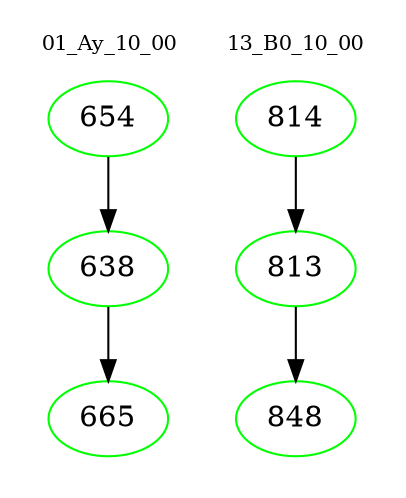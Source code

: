 digraph{
subgraph cluster_0 {
color = white
label = "01_Ay_10_00";
fontsize=10;
T0_654 [label="654", color="green"]
T0_654 -> T0_638 [color="black"]
T0_638 [label="638", color="green"]
T0_638 -> T0_665 [color="black"]
T0_665 [label="665", color="green"]
}
subgraph cluster_1 {
color = white
label = "13_B0_10_00";
fontsize=10;
T1_814 [label="814", color="green"]
T1_814 -> T1_813 [color="black"]
T1_813 [label="813", color="green"]
T1_813 -> T1_848 [color="black"]
T1_848 [label="848", color="green"]
}
}
